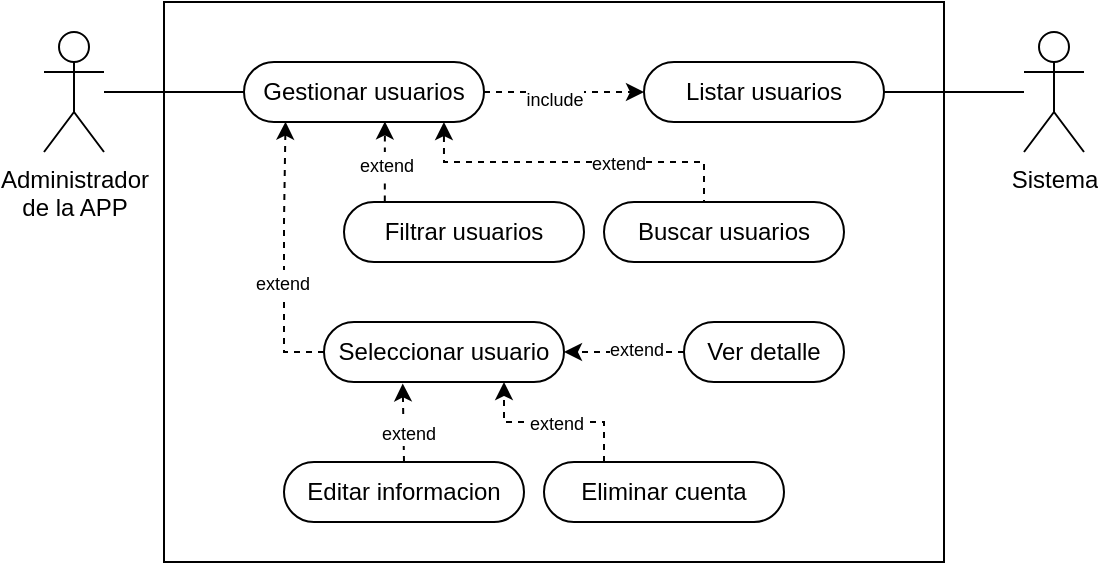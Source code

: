 <mxfile version="28.2.3">
  <diagram name="Página-1" id="cs70ueodG-1XIhkzWRdm">
    <mxGraphModel dx="983" dy="551" grid="1" gridSize="10" guides="1" tooltips="1" connect="1" arrows="1" fold="1" page="1" pageScale="1" pageWidth="827" pageHeight="1169" math="0" shadow="0">
      <root>
        <mxCell id="0" />
        <mxCell id="1" parent="0" />
        <mxCell id="QsYOaS02WV_Xm4vxUOQe-34" value="" style="rounded=0;whiteSpace=wrap;html=1;" vertex="1" parent="1">
          <mxGeometry x="190" y="70" width="390" height="280" as="geometry" />
        </mxCell>
        <mxCell id="QsYOaS02WV_Xm4vxUOQe-1" value="&lt;div&gt;Administrador&lt;/div&gt;&lt;div&gt;de la APP&lt;/div&gt;" style="shape=umlActor;verticalLabelPosition=bottom;verticalAlign=top;html=1;outlineConnect=0;" vertex="1" parent="1">
          <mxGeometry x="130" y="85" width="30" height="60" as="geometry" />
        </mxCell>
        <mxCell id="QsYOaS02WV_Xm4vxUOQe-5" value="" style="edgeStyle=orthogonalEdgeStyle;rounded=0;orthogonalLoop=1;jettySize=auto;html=1;dashed=1;" edge="1" parent="1" source="QsYOaS02WV_Xm4vxUOQe-2" target="QsYOaS02WV_Xm4vxUOQe-4">
          <mxGeometry relative="1" as="geometry" />
        </mxCell>
        <mxCell id="QsYOaS02WV_Xm4vxUOQe-7" value="&lt;font style=&quot;font-size: 9px;&quot;&gt;Text&lt;/font&gt;" style="edgeLabel;html=1;align=center;verticalAlign=middle;resizable=0;points=[];" vertex="1" connectable="0" parent="QsYOaS02WV_Xm4vxUOQe-5">
          <mxGeometry x="-0.222" relative="1" as="geometry">
            <mxPoint as="offset" />
          </mxGeometry>
        </mxCell>
        <mxCell id="QsYOaS02WV_Xm4vxUOQe-8" value="&lt;font style=&quot;font-size: 9px;&quot;&gt;include&lt;/font&gt;" style="edgeLabel;html=1;align=center;verticalAlign=middle;resizable=0;points=[];" vertex="1" connectable="0" parent="QsYOaS02WV_Xm4vxUOQe-5">
          <mxGeometry x="-0.135" y="-3" relative="1" as="geometry">
            <mxPoint as="offset" />
          </mxGeometry>
        </mxCell>
        <mxCell id="QsYOaS02WV_Xm4vxUOQe-2" value="Gestionar usuarios" style="rounded=1;whiteSpace=wrap;html=1;arcSize=50;" vertex="1" parent="1">
          <mxGeometry x="230" y="100" width="120" height="30" as="geometry" />
        </mxCell>
        <mxCell id="QsYOaS02WV_Xm4vxUOQe-4" value="Listar usuarios" style="rounded=1;whiteSpace=wrap;html=1;arcSize=50;" vertex="1" parent="1">
          <mxGeometry x="430" y="100" width="120" height="30" as="geometry" />
        </mxCell>
        <mxCell id="QsYOaS02WV_Xm4vxUOQe-6" value="Sistema" style="shape=umlActor;verticalLabelPosition=bottom;verticalAlign=top;html=1;outlineConnect=0;" vertex="1" parent="1">
          <mxGeometry x="620" y="85" width="30" height="60" as="geometry" />
        </mxCell>
        <mxCell id="QsYOaS02WV_Xm4vxUOQe-17" style="edgeStyle=orthogonalEdgeStyle;rounded=0;orthogonalLoop=1;jettySize=auto;html=1;exitX=0.25;exitY=0;exitDx=0;exitDy=0;entryX=0.833;entryY=1;entryDx=0;entryDy=0;dashed=1;entryPerimeter=0;" edge="1" parent="1" source="QsYOaS02WV_Xm4vxUOQe-10" target="QsYOaS02WV_Xm4vxUOQe-2">
          <mxGeometry relative="1" as="geometry">
            <Array as="points">
              <mxPoint x="460" y="150" />
              <mxPoint x="330" y="150" />
            </Array>
          </mxGeometry>
        </mxCell>
        <mxCell id="QsYOaS02WV_Xm4vxUOQe-20" value="&lt;font style=&quot;font-size: 9px;&quot;&gt;extend&lt;/font&gt;" style="edgeLabel;html=1;align=center;verticalAlign=middle;resizable=0;points=[];" vertex="1" connectable="0" parent="QsYOaS02WV_Xm4vxUOQe-17">
          <mxGeometry x="-0.128" relative="1" as="geometry">
            <mxPoint as="offset" />
          </mxGeometry>
        </mxCell>
        <mxCell id="QsYOaS02WV_Xm4vxUOQe-10" value="Buscar usuarios" style="rounded=1;whiteSpace=wrap;html=1;arcSize=50;" vertex="1" parent="1">
          <mxGeometry x="410" y="170" width="120" height="30" as="geometry" />
        </mxCell>
        <mxCell id="QsYOaS02WV_Xm4vxUOQe-15" style="edgeStyle=orthogonalEdgeStyle;rounded=0;orthogonalLoop=1;jettySize=auto;html=1;exitX=0.17;exitY=-0.01;exitDx=0;exitDy=0;entryX=0.587;entryY=0.99;entryDx=0;entryDy=0;entryPerimeter=0;dashed=1;exitPerimeter=0;" edge="1" parent="1" source="QsYOaS02WV_Xm4vxUOQe-11" target="QsYOaS02WV_Xm4vxUOQe-2">
          <mxGeometry relative="1" as="geometry">
            <mxPoint x="300" y="235" as="sourcePoint" />
            <mxPoint x="270" y="145" as="targetPoint" />
            <Array as="points" />
          </mxGeometry>
        </mxCell>
        <mxCell id="QsYOaS02WV_Xm4vxUOQe-21" value="&lt;font style=&quot;font-size: 9px;&quot;&gt;extend&lt;/font&gt;" style="edgeLabel;html=1;align=center;verticalAlign=middle;resizable=0;points=[];" vertex="1" connectable="0" parent="QsYOaS02WV_Xm4vxUOQe-15">
          <mxGeometry x="0.29" relative="1" as="geometry">
            <mxPoint y="7" as="offset" />
          </mxGeometry>
        </mxCell>
        <mxCell id="QsYOaS02WV_Xm4vxUOQe-11" value="Filtrar usuarios" style="rounded=1;whiteSpace=wrap;html=1;arcSize=50;" vertex="1" parent="1">
          <mxGeometry x="280" y="170" width="120" height="30" as="geometry" />
        </mxCell>
        <mxCell id="QsYOaS02WV_Xm4vxUOQe-12" value="Seleccionar usuario" style="rounded=1;whiteSpace=wrap;html=1;arcSize=50;" vertex="1" parent="1">
          <mxGeometry x="270" y="230" width="120" height="30" as="geometry" />
        </mxCell>
        <mxCell id="QsYOaS02WV_Xm4vxUOQe-19" style="edgeStyle=orthogonalEdgeStyle;rounded=0;orthogonalLoop=1;jettySize=auto;html=1;exitX=0;exitY=0.5;exitDx=0;exitDy=0;entryX=0.173;entryY=0.995;entryDx=0;entryDy=0;entryPerimeter=0;dashed=1;" edge="1" parent="1" source="QsYOaS02WV_Xm4vxUOQe-12" target="QsYOaS02WV_Xm4vxUOQe-2">
          <mxGeometry relative="1" as="geometry" />
        </mxCell>
        <mxCell id="QsYOaS02WV_Xm4vxUOQe-22" value="&lt;font style=&quot;font-size: 9px;&quot;&gt;extend&lt;/font&gt;" style="edgeLabel;html=1;align=center;verticalAlign=middle;resizable=0;points=[];" vertex="1" connectable="0" parent="QsYOaS02WV_Xm4vxUOQe-19">
          <mxGeometry x="-0.39" y="1" relative="1" as="geometry">
            <mxPoint y="-14" as="offset" />
          </mxGeometry>
        </mxCell>
        <mxCell id="QsYOaS02WV_Xm4vxUOQe-23" value="" style="endArrow=none;html=1;rounded=0;exitX=1;exitY=0.5;exitDx=0;exitDy=0;" edge="1" parent="1" source="QsYOaS02WV_Xm4vxUOQe-4" target="QsYOaS02WV_Xm4vxUOQe-6">
          <mxGeometry width="50" height="50" relative="1" as="geometry">
            <mxPoint x="400" y="290" as="sourcePoint" />
            <mxPoint x="450" y="240" as="targetPoint" />
          </mxGeometry>
        </mxCell>
        <mxCell id="QsYOaS02WV_Xm4vxUOQe-24" value="" style="endArrow=none;html=1;rounded=0;entryX=0;entryY=0.5;entryDx=0;entryDy=0;" edge="1" parent="1" source="QsYOaS02WV_Xm4vxUOQe-1" target="QsYOaS02WV_Xm4vxUOQe-2">
          <mxGeometry width="50" height="50" relative="1" as="geometry">
            <mxPoint x="400" y="290" as="sourcePoint" />
            <mxPoint x="450" y="240" as="targetPoint" />
          </mxGeometry>
        </mxCell>
        <mxCell id="QsYOaS02WV_Xm4vxUOQe-30" style="edgeStyle=orthogonalEdgeStyle;rounded=0;orthogonalLoop=1;jettySize=auto;html=1;exitX=0;exitY=0.5;exitDx=0;exitDy=0;entryX=1;entryY=0.5;entryDx=0;entryDy=0;dashed=1;" edge="1" parent="1" source="QsYOaS02WV_Xm4vxUOQe-25" target="QsYOaS02WV_Xm4vxUOQe-12">
          <mxGeometry relative="1" as="geometry" />
        </mxCell>
        <mxCell id="QsYOaS02WV_Xm4vxUOQe-33" value="&lt;font style=&quot;font-size: 9px;&quot;&gt;extend&lt;/font&gt;" style="edgeLabel;html=1;align=center;verticalAlign=middle;resizable=0;points=[];" vertex="1" connectable="0" parent="QsYOaS02WV_Xm4vxUOQe-30">
          <mxGeometry x="-0.199" y="-2" relative="1" as="geometry">
            <mxPoint as="offset" />
          </mxGeometry>
        </mxCell>
        <mxCell id="QsYOaS02WV_Xm4vxUOQe-25" value="Ver detalle" style="rounded=1;whiteSpace=wrap;html=1;arcSize=50;" vertex="1" parent="1">
          <mxGeometry x="450" y="230" width="80" height="30" as="geometry" />
        </mxCell>
        <mxCell id="QsYOaS02WV_Xm4vxUOQe-26" value="Editar informacion" style="rounded=1;whiteSpace=wrap;html=1;arcSize=50;" vertex="1" parent="1">
          <mxGeometry x="250" y="300" width="120" height="30" as="geometry" />
        </mxCell>
        <mxCell id="QsYOaS02WV_Xm4vxUOQe-29" style="edgeStyle=orthogonalEdgeStyle;rounded=0;orthogonalLoop=1;jettySize=auto;html=1;exitX=0.25;exitY=0;exitDx=0;exitDy=0;entryX=0.75;entryY=1;entryDx=0;entryDy=0;dashed=1;" edge="1" parent="1" source="QsYOaS02WV_Xm4vxUOQe-27" target="QsYOaS02WV_Xm4vxUOQe-12">
          <mxGeometry relative="1" as="geometry" />
        </mxCell>
        <mxCell id="QsYOaS02WV_Xm4vxUOQe-32" value="&lt;font style=&quot;font-size: 9px;&quot;&gt;extend&lt;/font&gt;" style="edgeLabel;html=1;align=center;verticalAlign=middle;resizable=0;points=[];" vertex="1" connectable="0" parent="QsYOaS02WV_Xm4vxUOQe-29">
          <mxGeometry x="-0.021" relative="1" as="geometry">
            <mxPoint as="offset" />
          </mxGeometry>
        </mxCell>
        <mxCell id="QsYOaS02WV_Xm4vxUOQe-27" value="Eliminar cuenta" style="rounded=1;whiteSpace=wrap;html=1;arcSize=50;" vertex="1" parent="1">
          <mxGeometry x="380" y="300" width="120" height="30" as="geometry" />
        </mxCell>
        <mxCell id="QsYOaS02WV_Xm4vxUOQe-28" style="edgeStyle=orthogonalEdgeStyle;rounded=0;orthogonalLoop=1;jettySize=auto;html=1;exitX=0.5;exitY=0;exitDx=0;exitDy=0;entryX=0.328;entryY=1.024;entryDx=0;entryDy=0;entryPerimeter=0;dashed=1;" edge="1" parent="1" source="QsYOaS02WV_Xm4vxUOQe-26" target="QsYOaS02WV_Xm4vxUOQe-12">
          <mxGeometry relative="1" as="geometry" />
        </mxCell>
        <mxCell id="QsYOaS02WV_Xm4vxUOQe-31" value="&lt;font style=&quot;font-size: 9px;&quot;&gt;extend&lt;/font&gt;" style="edgeLabel;html=1;align=center;verticalAlign=middle;resizable=0;points=[];" vertex="1" connectable="0" parent="QsYOaS02WV_Xm4vxUOQe-28">
          <mxGeometry x="-0.231" y="-2" relative="1" as="geometry">
            <mxPoint as="offset" />
          </mxGeometry>
        </mxCell>
      </root>
    </mxGraphModel>
  </diagram>
</mxfile>
